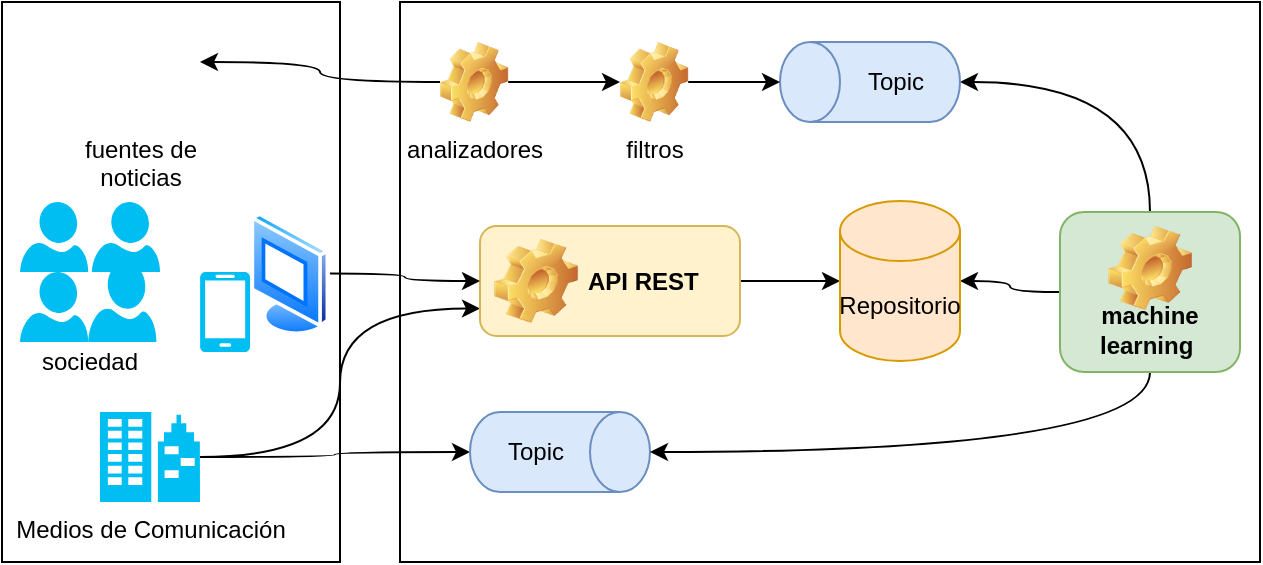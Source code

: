 <mxfile version="14.4.4" type="google"><diagram id="MK8k-ZD8Kj5MfnycWaLZ" name="Page-1"><mxGraphModel dx="1422" dy="715" grid="1" gridSize="10" guides="1" tooltips="1" connect="1" arrows="1" fold="1" page="1" pageScale="1" pageWidth="827" pageHeight="1169" math="0" shadow="0"><root><mxCell id="0"/><mxCell id="1" parent="0"/><mxCell id="9I-SDgW8Zq6BXEDextR9-20" value="" style="rounded=0;whiteSpace=wrap;html=1;" parent="1" vertex="1"><mxGeometry x="240" y="160" width="430" height="280" as="geometry"/></mxCell><mxCell id="9I-SDgW8Zq6BXEDextR9-19" value="" style="rounded=0;whiteSpace=wrap;html=1;" parent="1" vertex="1"><mxGeometry x="41" y="160" width="169" height="280" as="geometry"/></mxCell><mxCell id="9I-SDgW8Zq6BXEDextR9-22" style="edgeStyle=orthogonalEdgeStyle;rounded=0;orthogonalLoop=1;jettySize=auto;html=1;entryX=0;entryY=0.75;entryDx=0;entryDy=0;curved=1;" parent="1" source="9I-SDgW8Zq6BXEDextR9-1" target="9I-SDgW8Zq6BXEDextR9-21" edge="1"><mxGeometry relative="1" as="geometry"/></mxCell><mxCell id="9I-SDgW8Zq6BXEDextR9-28" style="edgeStyle=orthogonalEdgeStyle;curved=1;rounded=0;orthogonalLoop=1;jettySize=auto;html=1;" parent="1" source="9I-SDgW8Zq6BXEDextR9-1" target="9I-SDgW8Zq6BXEDextR9-27" edge="1"><mxGeometry relative="1" as="geometry"/></mxCell><mxCell id="9I-SDgW8Zq6BXEDextR9-1" value="Medios de Comunicación" style="verticalLabelPosition=bottom;html=1;verticalAlign=top;align=center;strokeColor=none;fillColor=#00BEF2;shape=mxgraph.azure.enterprise;pointerEvents=1;" parent="1" vertex="1"><mxGeometry x="90" y="365" width="50" height="45" as="geometry"/></mxCell><mxCell id="9I-SDgW8Zq6BXEDextR9-6" value="" style="group" parent="1" vertex="1" connectable="0"><mxGeometry x="50" y="260" width="70" height="70" as="geometry"/></mxCell><mxCell id="9I-SDgW8Zq6BXEDextR9-2" value="" style="verticalLabelPosition=bottom;html=1;verticalAlign=top;align=center;strokeColor=none;fillColor=#00BEF2;shape=mxgraph.azure.user;" parent="9I-SDgW8Zq6BXEDextR9-6" vertex="1"><mxGeometry width="34.1" height="35" as="geometry"/></mxCell><mxCell id="9I-SDgW8Zq6BXEDextR9-3" value="" style="verticalLabelPosition=bottom;html=1;verticalAlign=top;align=center;strokeColor=none;fillColor=#00BEF2;shape=mxgraph.azure.user;" parent="9I-SDgW8Zq6BXEDextR9-6" vertex="1"><mxGeometry x="35.897" width="34.103" height="35" as="geometry"/></mxCell><mxCell id="9I-SDgW8Zq6BXEDextR9-4" value="" style="verticalLabelPosition=bottom;html=1;verticalAlign=top;align=center;strokeColor=none;fillColor=#00BEF2;shape=mxgraph.azure.user;" parent="9I-SDgW8Zq6BXEDextR9-6" vertex="1"><mxGeometry y="35" width="34.103" height="35" as="geometry"/></mxCell><mxCell id="9I-SDgW8Zq6BXEDextR9-5" value="" style="verticalLabelPosition=bottom;html=1;verticalAlign=top;align=center;strokeColor=none;fillColor=#00BEF2;shape=mxgraph.azure.user;" parent="9I-SDgW8Zq6BXEDextR9-6" vertex="1"><mxGeometry x="34.1" y="30" width="34.1" height="40" as="geometry"/></mxCell><mxCell id="9I-SDgW8Zq6BXEDextR9-15" value="fuentes de &lt;br&gt;noticias" style="shape=image;html=1;verticalAlign=top;verticalLabelPosition=bottom;labelBackgroundColor=#ffffff;imageAspect=0;aspect=fixed;image=https://cdn2.iconfinder.com/data/icons/us-election-2020-illustrations/300/021-Megaphone-128.png" parent="1" vertex="1"><mxGeometry x="80" y="160" width="60" height="60" as="geometry"/></mxCell><mxCell id="9I-SDgW8Zq6BXEDextR9-16" value="sociedad" style="text;html=1;strokeColor=none;fillColor=none;align=center;verticalAlign=middle;whiteSpace=wrap;rounded=0;" parent="1" vertex="1"><mxGeometry x="65" y="330" width="40" height="20" as="geometry"/></mxCell><mxCell id="9I-SDgW8Zq6BXEDextR9-42" style="edgeStyle=orthogonalEdgeStyle;curved=1;rounded=0;orthogonalLoop=1;jettySize=auto;html=1;" parent="1" source="9I-SDgW8Zq6BXEDextR9-21" target="9I-SDgW8Zq6BXEDextR9-40" edge="1"><mxGeometry relative="1" as="geometry"/></mxCell><mxCell id="9I-SDgW8Zq6BXEDextR9-21" value="API REST" style="label;whiteSpace=wrap;html=1;image=img/clipart/Gear_128x128.png;fillColor=#fff2cc;strokeColor=#d6b656;" parent="1" vertex="1"><mxGeometry x="280" y="272" width="130" height="55" as="geometry"/></mxCell><mxCell id="9I-SDgW8Zq6BXEDextR9-25" value="" style="group" parent="1" vertex="1" connectable="0"><mxGeometry x="140" y="265" width="65" height="70" as="geometry"/></mxCell><mxCell id="9I-SDgW8Zq6BXEDextR9-23" value="" style="verticalLabelPosition=bottom;html=1;verticalAlign=top;align=center;strokeColor=none;fillColor=#00BEF2;shape=mxgraph.azure.mobile;pointerEvents=1;" parent="9I-SDgW8Zq6BXEDextR9-25" vertex="1"><mxGeometry y="30" width="25" height="40" as="geometry"/></mxCell><mxCell id="9I-SDgW8Zq6BXEDextR9-24" value="" style="aspect=fixed;perimeter=ellipsePerimeter;html=1;align=center;shadow=0;dashed=0;spacingTop=3;image;image=img/lib/active_directory/vista_terminal.svg;" parent="9I-SDgW8Zq6BXEDextR9-25" vertex="1"><mxGeometry x="25" width="40" height="61.54" as="geometry"/></mxCell><mxCell id="9I-SDgW8Zq6BXEDextR9-26" style="edgeStyle=orthogonalEdgeStyle;curved=1;rounded=0;orthogonalLoop=1;jettySize=auto;html=1;" parent="1" source="9I-SDgW8Zq6BXEDextR9-24" target="9I-SDgW8Zq6BXEDextR9-21" edge="1"><mxGeometry relative="1" as="geometry"/></mxCell><mxCell id="9I-SDgW8Zq6BXEDextR9-27" value="Topic" style="shape=cylinder3;whiteSpace=wrap;html=1;boundedLbl=1;backgroundOutline=1;size=15;direction=south;fillColor=#dae8fc;strokeColor=#6c8ebf;" parent="1" vertex="1"><mxGeometry x="275" y="365" width="90" height="40" as="geometry"/></mxCell><mxCell id="9I-SDgW8Zq6BXEDextR9-37" style="edgeStyle=orthogonalEdgeStyle;curved=1;rounded=0;orthogonalLoop=1;jettySize=auto;html=1;entryX=0.5;entryY=1;entryDx=0;entryDy=0;entryPerimeter=0;exitX=0.5;exitY=0;exitDx=0;exitDy=0;" parent="1" source="9I-SDgW8Zq6BXEDextR9-29" target="9I-SDgW8Zq6BXEDextR9-30" edge="1"><mxGeometry relative="1" as="geometry"/></mxCell><mxCell id="9I-SDgW8Zq6BXEDextR9-38" value="" style="edgeStyle=orthogonalEdgeStyle;curved=1;rounded=0;orthogonalLoop=1;jettySize=auto;html=1;entryX=0.5;entryY=0;entryDx=0;entryDy=0;entryPerimeter=0;exitX=0.5;exitY=1;exitDx=0;exitDy=0;" parent="1" source="9I-SDgW8Zq6BXEDextR9-29" target="9I-SDgW8Zq6BXEDextR9-27" edge="1"><mxGeometry relative="1" as="geometry"/></mxCell><mxCell id="9I-SDgW8Zq6BXEDextR9-41" style="edgeStyle=orthogonalEdgeStyle;curved=1;rounded=0;orthogonalLoop=1;jettySize=auto;html=1;" parent="1" source="9I-SDgW8Zq6BXEDextR9-29" target="9I-SDgW8Zq6BXEDextR9-40" edge="1"><mxGeometry relative="1" as="geometry"/></mxCell><mxCell id="9I-SDgW8Zq6BXEDextR9-29" value="machine &lt;br&gt;learning&amp;nbsp;" style="label;whiteSpace=wrap;html=1;align=center;verticalAlign=bottom;spacingLeft=0;spacingBottom=4;imageAlign=center;imageVerticalAlign=top;image=img/clipart/Gear_128x128.png;fillColor=#d5e8d4;strokeColor=#82b366;" parent="1" vertex="1"><mxGeometry x="570" y="265" width="90" height="80" as="geometry"/></mxCell><mxCell id="9I-SDgW8Zq6BXEDextR9-30" value="Topic" style="shape=cylinder3;whiteSpace=wrap;html=1;boundedLbl=1;backgroundOutline=1;size=15;direction=north;fillColor=#dae8fc;strokeColor=#6c8ebf;" parent="1" vertex="1"><mxGeometry x="430" y="180" width="90" height="40" as="geometry"/></mxCell><mxCell id="9I-SDgW8Zq6BXEDextR9-34" style="edgeStyle=orthogonalEdgeStyle;curved=1;rounded=0;orthogonalLoop=1;jettySize=auto;html=1;" parent="1" source="9I-SDgW8Zq6BXEDextR9-31" target="9I-SDgW8Zq6BXEDextR9-15" edge="1"><mxGeometry relative="1" as="geometry"/></mxCell><mxCell id="9I-SDgW8Zq6BXEDextR9-35" style="edgeStyle=orthogonalEdgeStyle;curved=1;rounded=0;orthogonalLoop=1;jettySize=auto;html=1;" parent="1" source="9I-SDgW8Zq6BXEDextR9-31" target="9I-SDgW8Zq6BXEDextR9-32" edge="1"><mxGeometry relative="1" as="geometry"/></mxCell><mxCell id="9I-SDgW8Zq6BXEDextR9-31" value="analizadores" style="shape=image;html=1;verticalLabelPosition=bottom;verticalAlign=top;imageAspect=1;aspect=fixed;image=img/clipart/Gear_128x128.png;" parent="1" vertex="1"><mxGeometry x="260" y="180" width="34.1" height="40" as="geometry"/></mxCell><mxCell id="9I-SDgW8Zq6BXEDextR9-36" style="edgeStyle=orthogonalEdgeStyle;curved=1;rounded=0;orthogonalLoop=1;jettySize=auto;html=1;" parent="1" source="9I-SDgW8Zq6BXEDextR9-32" target="9I-SDgW8Zq6BXEDextR9-30" edge="1"><mxGeometry relative="1" as="geometry"/></mxCell><mxCell id="9I-SDgW8Zq6BXEDextR9-32" value="filtros&lt;br&gt;" style="shape=image;html=1;verticalLabelPosition=bottom;verticalAlign=top;imageAspect=1;aspect=fixed;image=img/clipart/Gear_128x128.png" parent="1" vertex="1"><mxGeometry x="350" y="180" width="34.1" height="40" as="geometry"/></mxCell><mxCell id="9I-SDgW8Zq6BXEDextR9-40" value="Repositorio" style="shape=cylinder3;whiteSpace=wrap;html=1;boundedLbl=1;backgroundOutline=1;size=15;fillColor=#ffe6cc;strokeColor=#d79b00;" parent="1" vertex="1"><mxGeometry x="460" y="259.5" width="60" height="80" as="geometry"/></mxCell></root></mxGraphModel></diagram></mxfile>
